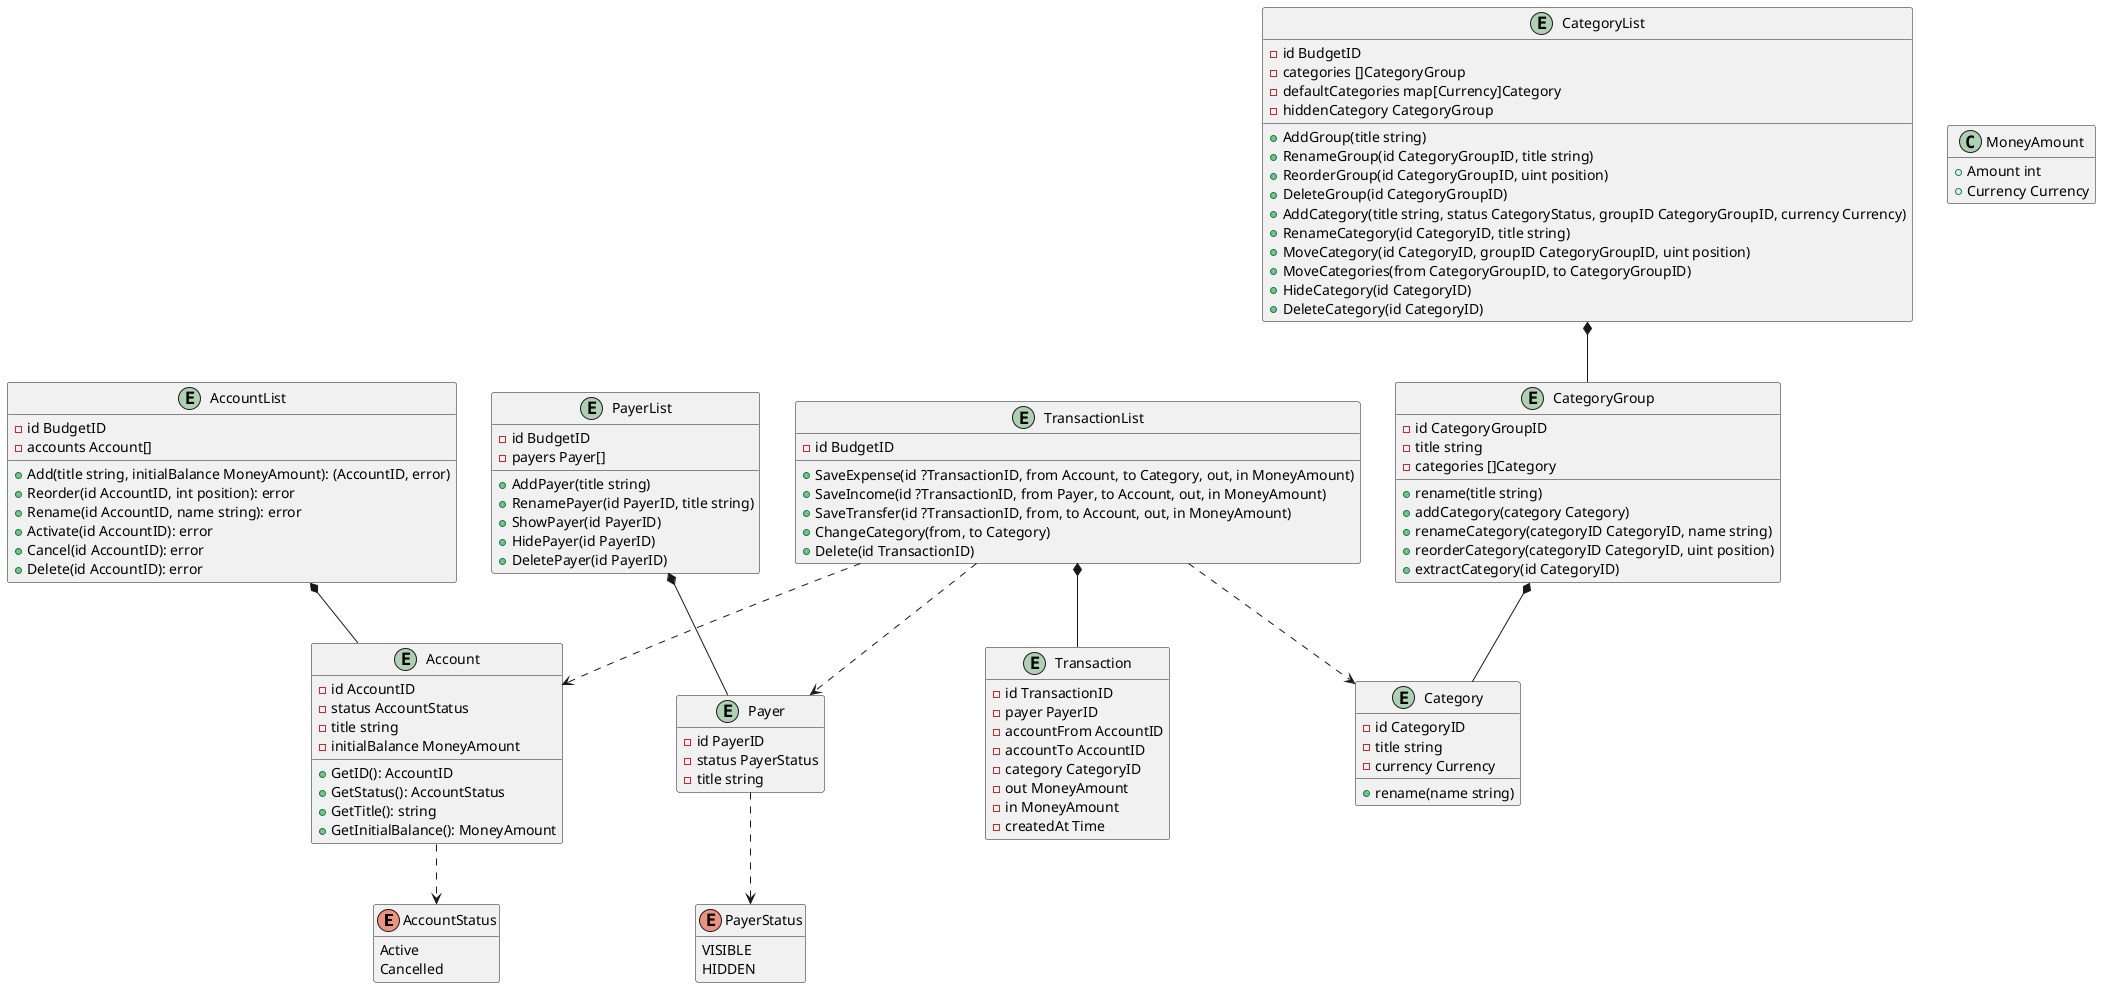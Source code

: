 @startuml
hide empty fields
hide empty methods

enum AccountStatus {
 Active
 Cancelled
}

entity Account {
 -id AccountID
 -status AccountStatus
 -title string
 -initialBalance MoneyAmount
 +GetID(): AccountID
 +GetStatus(): AccountStatus
 +GetTitle(): string
 +GetInitialBalance(): MoneyAmount
}

Account ..> AccountStatus

entity AccountList {
 -id BudgetID
 -accounts Account[]
 +Add(title string, initialBalance MoneyAmount): (AccountID, error)
 +Reorder(id AccountID, int position): error
 +Rename(id AccountID, name string): error
 +Activate(id AccountID): error
 +Cancel(id AccountID): error
 +Delete(id AccountID): error
}

AccountList *-- Account



' TODO: implement model below
enum PayerStatus {
 VISIBLE
 HIDDEN
}

entity Payer {
 -id PayerID
 -status PayerStatus
 -title string
}

Payer ..> PayerStatus

entity PayerList {
 -id BudgetID
 -payers Payer[]
 +AddPayer(title string)
 +RenamePayer(id PayerID, title string)
 +ShowPayer(id PayerID)
 +HidePayer(id PayerID)
 +DeletePayer(id PayerID)
}

PayerList *-- Payer



entity Category {
 -id CategoryID
 -title string
 -currency Currency
 +rename(name string)
}

entity CategoryGroup {
 -id CategoryGroupID
 -title string
 -categories []Category
 +rename(title string)
 +addCategory(category Category)
 +renameCategory(categoryID CategoryID, name string)
 +reorderCategory(categoryID CategoryID, uint position)
 +extractCategory(id CategoryID)
}

CategoryGroup *-- Category

entity CategoryList {
 -id BudgetID
 -categories []CategoryGroup
 -defaultCategories map[Currency]Category
 -hiddenCategory CategoryGroup
 +AddGroup(title string)
 +RenameGroup(id CategoryGroupID, title string)
 +ReorderGroup(id CategoryGroupID, uint position)
 +DeleteGroup(id CategoryGroupID)
 +AddCategory(title string, status CategoryStatus, groupID CategoryGroupID, currency Currency)
 +RenameCategory(id CategoryID, title string)
 +MoveCategory(id CategoryID, groupID CategoryGroupID, uint position)
 +MoveCategories(from CategoryGroupID, to CategoryGroupID)
 +HideCategory(id CategoryID)
 +DeleteCategory(id CategoryID)
}

CategoryList *-- CategoryGroup



class MoneyAmount {
 +Amount int
 +Currency Currency
}

entity Transaction {
 -id TransactionID
 -payer PayerID
 -accountFrom AccountID
 -accountTo AccountID
 -category CategoryID
 -out MoneyAmount
 -in MoneyAmount
 -createdAt Time
}

entity TransactionList {
 -id BudgetID
 +SaveExpense(id ?TransactionID, from Account, to Category, out, in MoneyAmount)
 +SaveIncome(id ?TransactionID, from Payer, to Account, out, in MoneyAmount)
 +SaveTransfer(id ?TransactionID, from, to Account, out, in MoneyAmount)
 +ChangeCategory(from, to Category)
 +Delete(id TransactionID)
}

TransactionList *-- Transaction
TransactionList ..> Payer
TransactionList ..> Account
TransactionList ..> Category

@enduml
